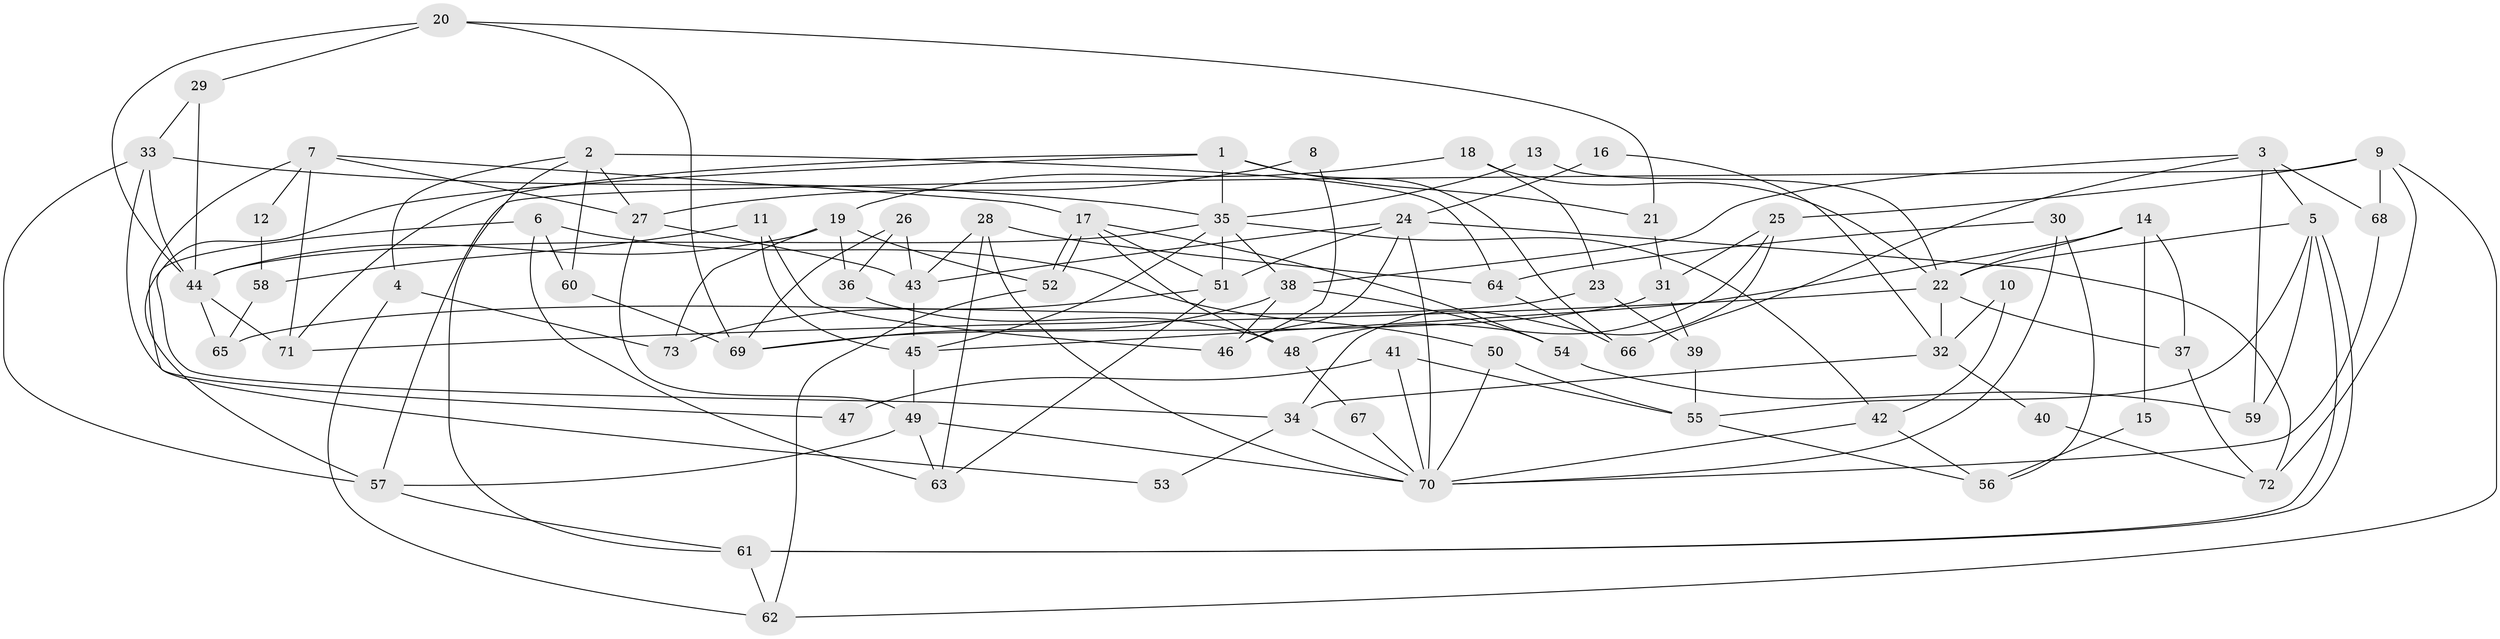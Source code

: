 // Generated by graph-tools (version 1.1) at 2025/14/03/09/25 04:14:59]
// undirected, 73 vertices, 146 edges
graph export_dot {
graph [start="1"]
  node [color=gray90,style=filled];
  1;
  2;
  3;
  4;
  5;
  6;
  7;
  8;
  9;
  10;
  11;
  12;
  13;
  14;
  15;
  16;
  17;
  18;
  19;
  20;
  21;
  22;
  23;
  24;
  25;
  26;
  27;
  28;
  29;
  30;
  31;
  32;
  33;
  34;
  35;
  36;
  37;
  38;
  39;
  40;
  41;
  42;
  43;
  44;
  45;
  46;
  47;
  48;
  49;
  50;
  51;
  52;
  53;
  54;
  55;
  56;
  57;
  58;
  59;
  60;
  61;
  62;
  63;
  64;
  65;
  66;
  67;
  68;
  69;
  70;
  71;
  72;
  73;
  1 -- 66;
  1 -- 35;
  1 -- 21;
  1 -- 34;
  1 -- 71;
  2 -- 61;
  2 -- 27;
  2 -- 4;
  2 -- 60;
  2 -- 64;
  3 -- 5;
  3 -- 59;
  3 -- 38;
  3 -- 66;
  3 -- 68;
  4 -- 62;
  4 -- 73;
  5 -- 22;
  5 -- 61;
  5 -- 61;
  5 -- 55;
  5 -- 59;
  6 -- 60;
  6 -- 57;
  6 -- 50;
  6 -- 63;
  7 -- 27;
  7 -- 17;
  7 -- 12;
  7 -- 53;
  7 -- 71;
  8 -- 27;
  8 -- 46;
  9 -- 57;
  9 -- 68;
  9 -- 25;
  9 -- 62;
  9 -- 72;
  10 -- 32;
  10 -- 42;
  11 -- 45;
  11 -- 46;
  11 -- 58;
  12 -- 58;
  13 -- 35;
  13 -- 22;
  14 -- 45;
  14 -- 22;
  14 -- 15;
  14 -- 37;
  15 -- 56;
  16 -- 24;
  16 -- 32;
  17 -- 52;
  17 -- 52;
  17 -- 51;
  17 -- 48;
  17 -- 54;
  18 -- 22;
  18 -- 19;
  18 -- 23;
  19 -- 73;
  19 -- 36;
  19 -- 44;
  19 -- 52;
  20 -- 29;
  20 -- 44;
  20 -- 21;
  20 -- 69;
  21 -- 31;
  22 -- 71;
  22 -- 37;
  22 -- 32;
  23 -- 39;
  23 -- 65;
  24 -- 70;
  24 -- 51;
  24 -- 43;
  24 -- 46;
  24 -- 72;
  25 -- 31;
  25 -- 34;
  25 -- 48;
  26 -- 69;
  26 -- 43;
  26 -- 36;
  27 -- 49;
  27 -- 43;
  28 -- 43;
  28 -- 70;
  28 -- 63;
  28 -- 64;
  29 -- 33;
  29 -- 44;
  30 -- 64;
  30 -- 70;
  30 -- 56;
  31 -- 69;
  31 -- 39;
  32 -- 34;
  32 -- 40;
  33 -- 35;
  33 -- 44;
  33 -- 47;
  33 -- 57;
  34 -- 53;
  34 -- 70;
  35 -- 42;
  35 -- 44;
  35 -- 38;
  35 -- 45;
  35 -- 51;
  36 -- 48;
  37 -- 72;
  38 -- 46;
  38 -- 54;
  38 -- 69;
  39 -- 55;
  40 -- 72;
  41 -- 70;
  41 -- 55;
  41 -- 47;
  42 -- 56;
  42 -- 70;
  43 -- 45;
  44 -- 71;
  44 -- 65;
  45 -- 49;
  48 -- 67;
  49 -- 63;
  49 -- 57;
  49 -- 70;
  50 -- 70;
  50 -- 55;
  51 -- 63;
  51 -- 73;
  52 -- 62;
  54 -- 59;
  55 -- 56;
  57 -- 61;
  58 -- 65;
  60 -- 69;
  61 -- 62;
  64 -- 66;
  67 -- 70;
  68 -- 70;
}
